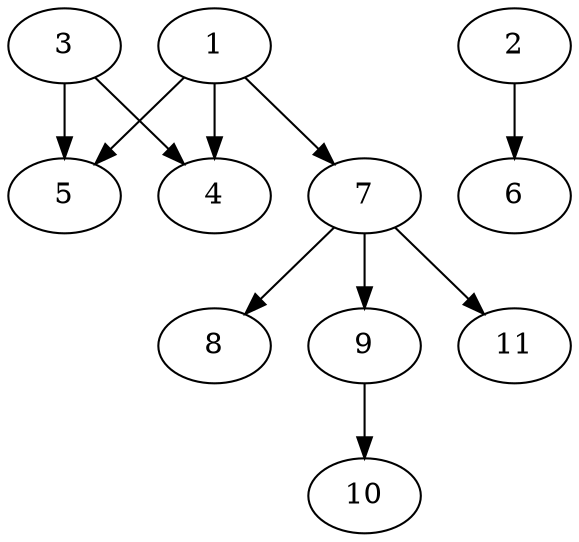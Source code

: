 // DAG automatically generated by daggen at Fri May 24 12:58:12 2024
// daggen-master/daggen -n 11 --fat 0.5 --density 0.5 --regular 0.5 --jump 2 --minalpha 20 --maxalpha 50 --dot -o dags_dot_11/sim_4.dot 
digraph G {
  1 [size="134217728000", alpha="33.45"]
  1 -> 4 [size ="209715200"]
  1 -> 5 [size ="209715200"]
  1 -> 7 [size ="209715200"]
  2 [size="1271999324815", alpha="24.61"]
  2 -> 6 [size ="838860800"]
  3 [size="849098485902", alpha="24.76"]
  3 -> 4 [size ="679477248"]
  3 -> 5 [size ="679477248"]
  4 [size="8589934592", alpha="33.47"]
  5 [size="6608039299", alpha="21.67"]
  6 [size="231928233984", alpha="29.57"]
  7 [size="1024813067451", alpha="37.64"]
  7 -> 8 [size ="838860800"]
  7 -> 9 [size ="838860800"]
  7 -> 11 [size ="838860800"]
  8 [size="549755813888", alpha="24.13"]
  9 [size="6608530097", alpha="26.71"]
  9 -> 10 [size ="134217728"]
  10 [size="6453708689", alpha="32.22"]
  11 [size="27942942749", alpha="48.30"]
}
